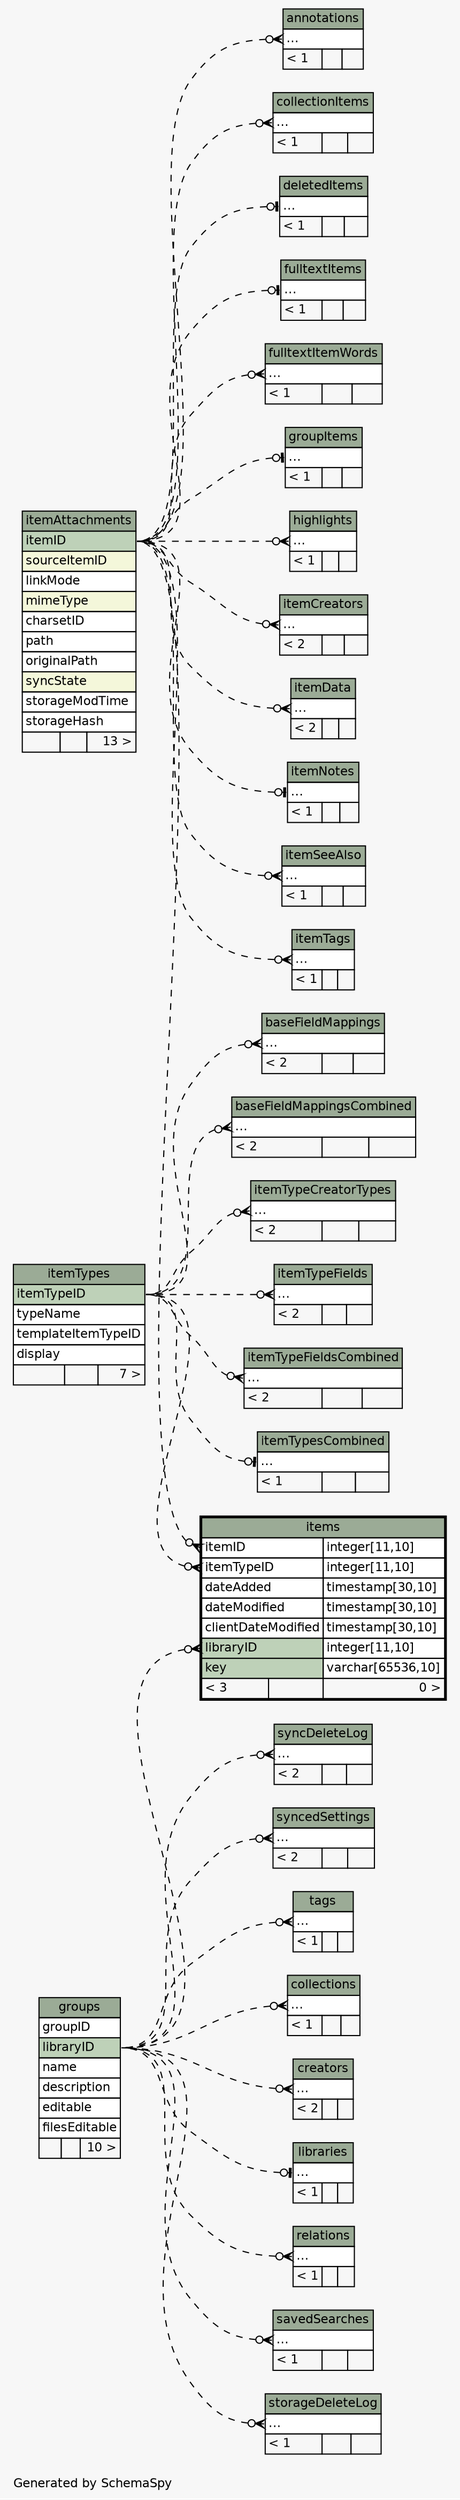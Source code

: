 // dot 2.34.0 on Linux 3.11.6-1-ARCH
// SchemaSpy rev 590
digraph "impliedTwoDegreesRelationshipsDiagram" {
  graph [
    rankdir="RL"
    bgcolor="#f7f7f7"
    label="\nGenerated by SchemaSpy"
    labeljust="l"
    nodesep="0.18"
    ranksep="0.46"
    fontname="Helvetica"
    fontsize="11"
  ];
  node [
    fontname="Helvetica"
    fontsize="11"
    shape="plaintext"
  ];
  edge [
    arrowsize="0.8"
  ];
  "annotations":"elipses":w -> "itemAttachments":"itemID":e [arrowhead=none dir=back arrowtail=crowodot style=dashed];
  "baseFieldMappings":"elipses":w -> "itemTypes":"itemTypeID":e [arrowhead=none dir=back arrowtail=crowodot style=dashed];
  "baseFieldMappingsCombined":"elipses":w -> "itemTypes":"itemTypeID":e [arrowhead=none dir=back arrowtail=crowodot style=dashed];
  "collectionItems":"elipses":w -> "itemAttachments":"itemID":e [arrowhead=none dir=back arrowtail=crowodot style=dashed];
  "collections":"elipses":w -> "groups":"libraryID":e [arrowhead=none dir=back arrowtail=crowodot style=dashed];
  "creators":"elipses":w -> "groups":"libraryID":e [arrowhead=none dir=back arrowtail=crowodot style=dashed];
  "deletedItems":"elipses":w -> "itemAttachments":"itemID":e [arrowhead=none dir=back arrowtail=teeodot style=dashed];
  "fulltextItems":"elipses":w -> "itemAttachments":"itemID":e [arrowhead=none dir=back arrowtail=teeodot style=dashed];
  "fulltextItemWords":"elipses":w -> "itemAttachments":"itemID":e [arrowhead=none dir=back arrowtail=crowodot style=dashed];
  "groupItems":"elipses":w -> "itemAttachments":"itemID":e [arrowhead=none dir=back arrowtail=teeodot style=dashed];
  "highlights":"elipses":w -> "itemAttachments":"itemID":e [arrowhead=none dir=back arrowtail=crowodot style=dashed];
  "itemCreators":"elipses":w -> "itemAttachments":"itemID":e [arrowhead=none dir=back arrowtail=crowodot style=dashed];
  "itemData":"elipses":w -> "itemAttachments":"itemID":e [arrowhead=none dir=back arrowtail=crowodot style=dashed];
  "itemNotes":"elipses":w -> "itemAttachments":"itemID":e [arrowhead=none dir=back arrowtail=teeodot style=dashed];
  "items":"itemID":w -> "itemAttachments":"itemID":e [arrowhead=none dir=back arrowtail=crowodot style=dashed];
  "items":"itemTypeID":w -> "itemTypes":"itemTypeID":e [arrowhead=none dir=back arrowtail=crowodot style=dashed];
  "items":"libraryID":w -> "groups":"libraryID":e [arrowhead=none dir=back arrowtail=crowodot style=dashed];
  "itemSeeAlso":"elipses":w -> "itemAttachments":"itemID":e [arrowhead=none dir=back arrowtail=crowodot style=dashed];
  "itemTags":"elipses":w -> "itemAttachments":"itemID":e [arrowhead=none dir=back arrowtail=crowodot style=dashed];
  "itemTypeCreatorTypes":"elipses":w -> "itemTypes":"itemTypeID":e [arrowhead=none dir=back arrowtail=crowodot style=dashed];
  "itemTypeFields":"elipses":w -> "itemTypes":"itemTypeID":e [arrowhead=none dir=back arrowtail=crowodot style=dashed];
  "itemTypeFieldsCombined":"elipses":w -> "itemTypes":"itemTypeID":e [arrowhead=none dir=back arrowtail=crowodot style=dashed];
  "itemTypesCombined":"elipses":w -> "itemTypes":"itemTypeID":e [arrowhead=none dir=back arrowtail=teeodot style=dashed];
  "libraries":"elipses":w -> "groups":"libraryID":e [arrowhead=none dir=back arrowtail=teeodot style=dashed];
  "relations":"elipses":w -> "groups":"libraryID":e [arrowhead=none dir=back arrowtail=crowodot style=dashed];
  "savedSearches":"elipses":w -> "groups":"libraryID":e [arrowhead=none dir=back arrowtail=crowodot style=dashed];
  "storageDeleteLog":"elipses":w -> "groups":"libraryID":e [arrowhead=none dir=back arrowtail=crowodot style=dashed];
  "syncDeleteLog":"elipses":w -> "groups":"libraryID":e [arrowhead=none dir=back arrowtail=crowodot style=dashed];
  "syncedSettings":"elipses":w -> "groups":"libraryID":e [arrowhead=none dir=back arrowtail=crowodot style=dashed];
  "tags":"elipses":w -> "groups":"libraryID":e [arrowhead=none dir=back arrowtail=crowodot style=dashed];
  "annotations" [
    label=<
    <TABLE BORDER="0" CELLBORDER="1" CELLSPACING="0" BGCOLOR="#ffffff">
      <TR><TD COLSPAN="3" BGCOLOR="#9bab96" ALIGN="CENTER">annotations</TD></TR>
      <TR><TD PORT="elipses" COLSPAN="3" ALIGN="LEFT">...</TD></TR>
      <TR><TD ALIGN="LEFT" BGCOLOR="#f7f7f7">&lt; 1</TD><TD ALIGN="RIGHT" BGCOLOR="#f7f7f7">  </TD><TD ALIGN="RIGHT" BGCOLOR="#f7f7f7">  </TD></TR>
    </TABLE>>
    URL="annotations.html"
    tooltip="annotations"
  ];
  "baseFieldMappings" [
    label=<
    <TABLE BORDER="0" CELLBORDER="1" CELLSPACING="0" BGCOLOR="#ffffff">
      <TR><TD COLSPAN="3" BGCOLOR="#9bab96" ALIGN="CENTER">baseFieldMappings</TD></TR>
      <TR><TD PORT="elipses" COLSPAN="3" ALIGN="LEFT">...</TD></TR>
      <TR><TD ALIGN="LEFT" BGCOLOR="#f7f7f7">&lt; 2</TD><TD ALIGN="RIGHT" BGCOLOR="#f7f7f7">  </TD><TD ALIGN="RIGHT" BGCOLOR="#f7f7f7">  </TD></TR>
    </TABLE>>
    URL="baseFieldMappings.html"
    tooltip="baseFieldMappings"
  ];
  "baseFieldMappingsCombined" [
    label=<
    <TABLE BORDER="0" CELLBORDER="1" CELLSPACING="0" BGCOLOR="#ffffff">
      <TR><TD COLSPAN="3" BGCOLOR="#9bab96" ALIGN="CENTER">baseFieldMappingsCombined</TD></TR>
      <TR><TD PORT="elipses" COLSPAN="3" ALIGN="LEFT">...</TD></TR>
      <TR><TD ALIGN="LEFT" BGCOLOR="#f7f7f7">&lt; 2</TD><TD ALIGN="RIGHT" BGCOLOR="#f7f7f7">  </TD><TD ALIGN="RIGHT" BGCOLOR="#f7f7f7">  </TD></TR>
    </TABLE>>
    URL="baseFieldMappingsCombined.html"
    tooltip="baseFieldMappingsCombined"
  ];
  "collectionItems" [
    label=<
    <TABLE BORDER="0" CELLBORDER="1" CELLSPACING="0" BGCOLOR="#ffffff">
      <TR><TD COLSPAN="3" BGCOLOR="#9bab96" ALIGN="CENTER">collectionItems</TD></TR>
      <TR><TD PORT="elipses" COLSPAN="3" ALIGN="LEFT">...</TD></TR>
      <TR><TD ALIGN="LEFT" BGCOLOR="#f7f7f7">&lt; 1</TD><TD ALIGN="RIGHT" BGCOLOR="#f7f7f7">  </TD><TD ALIGN="RIGHT" BGCOLOR="#f7f7f7">  </TD></TR>
    </TABLE>>
    URL="collectionItems.html"
    tooltip="collectionItems"
  ];
  "collections" [
    label=<
    <TABLE BORDER="0" CELLBORDER="1" CELLSPACING="0" BGCOLOR="#ffffff">
      <TR><TD COLSPAN="3" BGCOLOR="#9bab96" ALIGN="CENTER">collections</TD></TR>
      <TR><TD PORT="elipses" COLSPAN="3" ALIGN="LEFT">...</TD></TR>
      <TR><TD ALIGN="LEFT" BGCOLOR="#f7f7f7">&lt; 1</TD><TD ALIGN="RIGHT" BGCOLOR="#f7f7f7">  </TD><TD ALIGN="RIGHT" BGCOLOR="#f7f7f7">  </TD></TR>
    </TABLE>>
    URL="collections.html"
    tooltip="collections"
  ];
  "creators" [
    label=<
    <TABLE BORDER="0" CELLBORDER="1" CELLSPACING="0" BGCOLOR="#ffffff">
      <TR><TD COLSPAN="3" BGCOLOR="#9bab96" ALIGN="CENTER">creators</TD></TR>
      <TR><TD PORT="elipses" COLSPAN="3" ALIGN="LEFT">...</TD></TR>
      <TR><TD ALIGN="LEFT" BGCOLOR="#f7f7f7">&lt; 2</TD><TD ALIGN="RIGHT" BGCOLOR="#f7f7f7">  </TD><TD ALIGN="RIGHT" BGCOLOR="#f7f7f7">  </TD></TR>
    </TABLE>>
    URL="creators.html"
    tooltip="creators"
  ];
  "deletedItems" [
    label=<
    <TABLE BORDER="0" CELLBORDER="1" CELLSPACING="0" BGCOLOR="#ffffff">
      <TR><TD COLSPAN="3" BGCOLOR="#9bab96" ALIGN="CENTER">deletedItems</TD></TR>
      <TR><TD PORT="elipses" COLSPAN="3" ALIGN="LEFT">...</TD></TR>
      <TR><TD ALIGN="LEFT" BGCOLOR="#f7f7f7">&lt; 1</TD><TD ALIGN="RIGHT" BGCOLOR="#f7f7f7">  </TD><TD ALIGN="RIGHT" BGCOLOR="#f7f7f7">  </TD></TR>
    </TABLE>>
    URL="deletedItems.html"
    tooltip="deletedItems"
  ];
  "fulltextItems" [
    label=<
    <TABLE BORDER="0" CELLBORDER="1" CELLSPACING="0" BGCOLOR="#ffffff">
      <TR><TD COLSPAN="3" BGCOLOR="#9bab96" ALIGN="CENTER">fulltextItems</TD></TR>
      <TR><TD PORT="elipses" COLSPAN="3" ALIGN="LEFT">...</TD></TR>
      <TR><TD ALIGN="LEFT" BGCOLOR="#f7f7f7">&lt; 1</TD><TD ALIGN="RIGHT" BGCOLOR="#f7f7f7">  </TD><TD ALIGN="RIGHT" BGCOLOR="#f7f7f7">  </TD></TR>
    </TABLE>>
    URL="fulltextItems.html"
    tooltip="fulltextItems"
  ];
  "fulltextItemWords" [
    label=<
    <TABLE BORDER="0" CELLBORDER="1" CELLSPACING="0" BGCOLOR="#ffffff">
      <TR><TD COLSPAN="3" BGCOLOR="#9bab96" ALIGN="CENTER">fulltextItemWords</TD></TR>
      <TR><TD PORT="elipses" COLSPAN="3" ALIGN="LEFT">...</TD></TR>
      <TR><TD ALIGN="LEFT" BGCOLOR="#f7f7f7">&lt; 1</TD><TD ALIGN="RIGHT" BGCOLOR="#f7f7f7">  </TD><TD ALIGN="RIGHT" BGCOLOR="#f7f7f7">  </TD></TR>
    </TABLE>>
    URL="fulltextItemWords.html"
    tooltip="fulltextItemWords"
  ];
  "groupItems" [
    label=<
    <TABLE BORDER="0" CELLBORDER="1" CELLSPACING="0" BGCOLOR="#ffffff">
      <TR><TD COLSPAN="3" BGCOLOR="#9bab96" ALIGN="CENTER">groupItems</TD></TR>
      <TR><TD PORT="elipses" COLSPAN="3" ALIGN="LEFT">...</TD></TR>
      <TR><TD ALIGN="LEFT" BGCOLOR="#f7f7f7">&lt; 1</TD><TD ALIGN="RIGHT" BGCOLOR="#f7f7f7">  </TD><TD ALIGN="RIGHT" BGCOLOR="#f7f7f7">  </TD></TR>
    </TABLE>>
    URL="groupItems.html"
    tooltip="groupItems"
  ];
  "groups" [
    label=<
    <TABLE BORDER="0" CELLBORDER="1" CELLSPACING="0" BGCOLOR="#ffffff">
      <TR><TD COLSPAN="3" BGCOLOR="#9bab96" ALIGN="CENTER">groups</TD></TR>
      <TR><TD PORT="groupID" COLSPAN="3" ALIGN="LEFT">groupID</TD></TR>
      <TR><TD PORT="libraryID" COLSPAN="3" BGCOLOR="#bed1b8" ALIGN="LEFT">libraryID</TD></TR>
      <TR><TD PORT="name" COLSPAN="3" ALIGN="LEFT">name</TD></TR>
      <TR><TD PORT="description" COLSPAN="3" ALIGN="LEFT">description</TD></TR>
      <TR><TD PORT="editable" COLSPAN="3" ALIGN="LEFT">editable</TD></TR>
      <TR><TD PORT="filesEditable" COLSPAN="3" ALIGN="LEFT">filesEditable</TD></TR>
      <TR><TD ALIGN="LEFT" BGCOLOR="#f7f7f7">  </TD><TD ALIGN="RIGHT" BGCOLOR="#f7f7f7">  </TD><TD ALIGN="RIGHT" BGCOLOR="#f7f7f7">10 &gt;</TD></TR>
    </TABLE>>
    URL="groups.html"
    tooltip="groups"
  ];
  "highlights" [
    label=<
    <TABLE BORDER="0" CELLBORDER="1" CELLSPACING="0" BGCOLOR="#ffffff">
      <TR><TD COLSPAN="3" BGCOLOR="#9bab96" ALIGN="CENTER">highlights</TD></TR>
      <TR><TD PORT="elipses" COLSPAN="3" ALIGN="LEFT">...</TD></TR>
      <TR><TD ALIGN="LEFT" BGCOLOR="#f7f7f7">&lt; 1</TD><TD ALIGN="RIGHT" BGCOLOR="#f7f7f7">  </TD><TD ALIGN="RIGHT" BGCOLOR="#f7f7f7">  </TD></TR>
    </TABLE>>
    URL="highlights.html"
    tooltip="highlights"
  ];
  "itemAttachments" [
    label=<
    <TABLE BORDER="0" CELLBORDER="1" CELLSPACING="0" BGCOLOR="#ffffff">
      <TR><TD COLSPAN="3" BGCOLOR="#9bab96" ALIGN="CENTER">itemAttachments</TD></TR>
      <TR><TD PORT="itemID" COLSPAN="3" BGCOLOR="#bed1b8" ALIGN="LEFT">itemID</TD></TR>
      <TR><TD PORT="sourceItemID" COLSPAN="3" BGCOLOR="#f4f7da" ALIGN="LEFT">sourceItemID</TD></TR>
      <TR><TD PORT="linkMode" COLSPAN="3" ALIGN="LEFT">linkMode</TD></TR>
      <TR><TD PORT="mimeType" COLSPAN="3" BGCOLOR="#f4f7da" ALIGN="LEFT">mimeType</TD></TR>
      <TR><TD PORT="charsetID" COLSPAN="3" ALIGN="LEFT">charsetID</TD></TR>
      <TR><TD PORT="path" COLSPAN="3" ALIGN="LEFT">path</TD></TR>
      <TR><TD PORT="originalPath" COLSPAN="3" ALIGN="LEFT">originalPath</TD></TR>
      <TR><TD PORT="syncState" COLSPAN="3" BGCOLOR="#f4f7da" ALIGN="LEFT">syncState</TD></TR>
      <TR><TD PORT="storageModTime" COLSPAN="3" ALIGN="LEFT">storageModTime</TD></TR>
      <TR><TD PORT="storageHash" COLSPAN="3" ALIGN="LEFT">storageHash</TD></TR>
      <TR><TD ALIGN="LEFT" BGCOLOR="#f7f7f7">  </TD><TD ALIGN="RIGHT" BGCOLOR="#f7f7f7">  </TD><TD ALIGN="RIGHT" BGCOLOR="#f7f7f7">13 &gt;</TD></TR>
    </TABLE>>
    URL="itemAttachments.html"
    tooltip="itemAttachments"
  ];
  "itemCreators" [
    label=<
    <TABLE BORDER="0" CELLBORDER="1" CELLSPACING="0" BGCOLOR="#ffffff">
      <TR><TD COLSPAN="3" BGCOLOR="#9bab96" ALIGN="CENTER">itemCreators</TD></TR>
      <TR><TD PORT="elipses" COLSPAN="3" ALIGN="LEFT">...</TD></TR>
      <TR><TD ALIGN="LEFT" BGCOLOR="#f7f7f7">&lt; 2</TD><TD ALIGN="RIGHT" BGCOLOR="#f7f7f7">  </TD><TD ALIGN="RIGHT" BGCOLOR="#f7f7f7">  </TD></TR>
    </TABLE>>
    URL="itemCreators.html"
    tooltip="itemCreators"
  ];
  "itemData" [
    label=<
    <TABLE BORDER="0" CELLBORDER="1" CELLSPACING="0" BGCOLOR="#ffffff">
      <TR><TD COLSPAN="3" BGCOLOR="#9bab96" ALIGN="CENTER">itemData</TD></TR>
      <TR><TD PORT="elipses" COLSPAN="3" ALIGN="LEFT">...</TD></TR>
      <TR><TD ALIGN="LEFT" BGCOLOR="#f7f7f7">&lt; 2</TD><TD ALIGN="RIGHT" BGCOLOR="#f7f7f7">  </TD><TD ALIGN="RIGHT" BGCOLOR="#f7f7f7">  </TD></TR>
    </TABLE>>
    URL="itemData.html"
    tooltip="itemData"
  ];
  "itemNotes" [
    label=<
    <TABLE BORDER="0" CELLBORDER="1" CELLSPACING="0" BGCOLOR="#ffffff">
      <TR><TD COLSPAN="3" BGCOLOR="#9bab96" ALIGN="CENTER">itemNotes</TD></TR>
      <TR><TD PORT="elipses" COLSPAN="3" ALIGN="LEFT">...</TD></TR>
      <TR><TD ALIGN="LEFT" BGCOLOR="#f7f7f7">&lt; 1</TD><TD ALIGN="RIGHT" BGCOLOR="#f7f7f7">  </TD><TD ALIGN="RIGHT" BGCOLOR="#f7f7f7">  </TD></TR>
    </TABLE>>
    URL="itemNotes.html"
    tooltip="itemNotes"
  ];
  "items" [
    label=<
    <TABLE BORDER="2" CELLBORDER="1" CELLSPACING="0" BGCOLOR="#ffffff">
      <TR><TD COLSPAN="3" BGCOLOR="#9bab96" ALIGN="CENTER">items</TD></TR>
      <TR><TD PORT="itemID" COLSPAN="2" ALIGN="LEFT">itemID</TD><TD PORT="itemID.type" ALIGN="LEFT">integer[11,10]</TD></TR>
      <TR><TD PORT="itemTypeID" COLSPAN="2" ALIGN="LEFT">itemTypeID</TD><TD PORT="itemTypeID.type" ALIGN="LEFT">integer[11,10]</TD></TR>
      <TR><TD PORT="dateAdded" COLSPAN="2" ALIGN="LEFT">dateAdded</TD><TD PORT="dateAdded.type" ALIGN="LEFT">timestamp[30,10]</TD></TR>
      <TR><TD PORT="dateModified" COLSPAN="2" ALIGN="LEFT">dateModified</TD><TD PORT="dateModified.type" ALIGN="LEFT">timestamp[30,10]</TD></TR>
      <TR><TD PORT="clientDateModified" COLSPAN="2" ALIGN="LEFT">clientDateModified</TD><TD PORT="clientDateModified.type" ALIGN="LEFT">timestamp[30,10]</TD></TR>
      <TR><TD PORT="libraryID" COLSPAN="2" BGCOLOR="#bed1b8" ALIGN="LEFT">libraryID</TD><TD PORT="libraryID.type" ALIGN="LEFT">integer[11,10]</TD></TR>
      <TR><TD PORT="key" COLSPAN="2" BGCOLOR="#bed1b8" ALIGN="LEFT">key</TD><TD PORT="key.type" ALIGN="LEFT">varchar[65536,10]</TD></TR>
      <TR><TD ALIGN="LEFT" BGCOLOR="#f7f7f7">&lt; 3</TD><TD ALIGN="RIGHT" BGCOLOR="#f7f7f7">  </TD><TD ALIGN="RIGHT" BGCOLOR="#f7f7f7">0 &gt;</TD></TR>
    </TABLE>>
    URL="items.html"
    tooltip="items"
  ];
  "itemSeeAlso" [
    label=<
    <TABLE BORDER="0" CELLBORDER="1" CELLSPACING="0" BGCOLOR="#ffffff">
      <TR><TD COLSPAN="3" BGCOLOR="#9bab96" ALIGN="CENTER">itemSeeAlso</TD></TR>
      <TR><TD PORT="elipses" COLSPAN="3" ALIGN="LEFT">...</TD></TR>
      <TR><TD ALIGN="LEFT" BGCOLOR="#f7f7f7">&lt; 1</TD><TD ALIGN="RIGHT" BGCOLOR="#f7f7f7">  </TD><TD ALIGN="RIGHT" BGCOLOR="#f7f7f7">  </TD></TR>
    </TABLE>>
    URL="itemSeeAlso.html"
    tooltip="itemSeeAlso"
  ];
  "itemTags" [
    label=<
    <TABLE BORDER="0" CELLBORDER="1" CELLSPACING="0" BGCOLOR="#ffffff">
      <TR><TD COLSPAN="3" BGCOLOR="#9bab96" ALIGN="CENTER">itemTags</TD></TR>
      <TR><TD PORT="elipses" COLSPAN="3" ALIGN="LEFT">...</TD></TR>
      <TR><TD ALIGN="LEFT" BGCOLOR="#f7f7f7">&lt; 1</TD><TD ALIGN="RIGHT" BGCOLOR="#f7f7f7">  </TD><TD ALIGN="RIGHT" BGCOLOR="#f7f7f7">  </TD></TR>
    </TABLE>>
    URL="itemTags.html"
    tooltip="itemTags"
  ];
  "itemTypeCreatorTypes" [
    label=<
    <TABLE BORDER="0" CELLBORDER="1" CELLSPACING="0" BGCOLOR="#ffffff">
      <TR><TD COLSPAN="3" BGCOLOR="#9bab96" ALIGN="CENTER">itemTypeCreatorTypes</TD></TR>
      <TR><TD PORT="elipses" COLSPAN="3" ALIGN="LEFT">...</TD></TR>
      <TR><TD ALIGN="LEFT" BGCOLOR="#f7f7f7">&lt; 2</TD><TD ALIGN="RIGHT" BGCOLOR="#f7f7f7">  </TD><TD ALIGN="RIGHT" BGCOLOR="#f7f7f7">  </TD></TR>
    </TABLE>>
    URL="itemTypeCreatorTypes.html"
    tooltip="itemTypeCreatorTypes"
  ];
  "itemTypeFields" [
    label=<
    <TABLE BORDER="0" CELLBORDER="1" CELLSPACING="0" BGCOLOR="#ffffff">
      <TR><TD COLSPAN="3" BGCOLOR="#9bab96" ALIGN="CENTER">itemTypeFields</TD></TR>
      <TR><TD PORT="elipses" COLSPAN="3" ALIGN="LEFT">...</TD></TR>
      <TR><TD ALIGN="LEFT" BGCOLOR="#f7f7f7">&lt; 2</TD><TD ALIGN="RIGHT" BGCOLOR="#f7f7f7">  </TD><TD ALIGN="RIGHT" BGCOLOR="#f7f7f7">  </TD></TR>
    </TABLE>>
    URL="itemTypeFields.html"
    tooltip="itemTypeFields"
  ];
  "itemTypeFieldsCombined" [
    label=<
    <TABLE BORDER="0" CELLBORDER="1" CELLSPACING="0" BGCOLOR="#ffffff">
      <TR><TD COLSPAN="3" BGCOLOR="#9bab96" ALIGN="CENTER">itemTypeFieldsCombined</TD></TR>
      <TR><TD PORT="elipses" COLSPAN="3" ALIGN="LEFT">...</TD></TR>
      <TR><TD ALIGN="LEFT" BGCOLOR="#f7f7f7">&lt; 2</TD><TD ALIGN="RIGHT" BGCOLOR="#f7f7f7">  </TD><TD ALIGN="RIGHT" BGCOLOR="#f7f7f7">  </TD></TR>
    </TABLE>>
    URL="itemTypeFieldsCombined.html"
    tooltip="itemTypeFieldsCombined"
  ];
  "itemTypes" [
    label=<
    <TABLE BORDER="0" CELLBORDER="1" CELLSPACING="0" BGCOLOR="#ffffff">
      <TR><TD COLSPAN="3" BGCOLOR="#9bab96" ALIGN="CENTER">itemTypes</TD></TR>
      <TR><TD PORT="itemTypeID" COLSPAN="3" BGCOLOR="#bed1b8" ALIGN="LEFT">itemTypeID</TD></TR>
      <TR><TD PORT="typeName" COLSPAN="3" ALIGN="LEFT">typeName</TD></TR>
      <TR><TD PORT="templateItemTypeID" COLSPAN="3" ALIGN="LEFT">templateItemTypeID</TD></TR>
      <TR><TD PORT="display" COLSPAN="3" ALIGN="LEFT">display</TD></TR>
      <TR><TD ALIGN="LEFT" BGCOLOR="#f7f7f7">  </TD><TD ALIGN="RIGHT" BGCOLOR="#f7f7f7">  </TD><TD ALIGN="RIGHT" BGCOLOR="#f7f7f7">7 &gt;</TD></TR>
    </TABLE>>
    URL="itemTypes.html"
    tooltip="itemTypes"
  ];
  "itemTypesCombined" [
    label=<
    <TABLE BORDER="0" CELLBORDER="1" CELLSPACING="0" BGCOLOR="#ffffff">
      <TR><TD COLSPAN="3" BGCOLOR="#9bab96" ALIGN="CENTER">itemTypesCombined</TD></TR>
      <TR><TD PORT="elipses" COLSPAN="3" ALIGN="LEFT">...</TD></TR>
      <TR><TD ALIGN="LEFT" BGCOLOR="#f7f7f7">&lt; 1</TD><TD ALIGN="RIGHT" BGCOLOR="#f7f7f7">  </TD><TD ALIGN="RIGHT" BGCOLOR="#f7f7f7">  </TD></TR>
    </TABLE>>
    URL="itemTypesCombined.html"
    tooltip="itemTypesCombined"
  ];
  "libraries" [
    label=<
    <TABLE BORDER="0" CELLBORDER="1" CELLSPACING="0" BGCOLOR="#ffffff">
      <TR><TD COLSPAN="3" BGCOLOR="#9bab96" ALIGN="CENTER">libraries</TD></TR>
      <TR><TD PORT="elipses" COLSPAN="3" ALIGN="LEFT">...</TD></TR>
      <TR><TD ALIGN="LEFT" BGCOLOR="#f7f7f7">&lt; 1</TD><TD ALIGN="RIGHT" BGCOLOR="#f7f7f7">  </TD><TD ALIGN="RIGHT" BGCOLOR="#f7f7f7">  </TD></TR>
    </TABLE>>
    URL="libraries.html"
    tooltip="libraries"
  ];
  "relations" [
    label=<
    <TABLE BORDER="0" CELLBORDER="1" CELLSPACING="0" BGCOLOR="#ffffff">
      <TR><TD COLSPAN="3" BGCOLOR="#9bab96" ALIGN="CENTER">relations</TD></TR>
      <TR><TD PORT="elipses" COLSPAN="3" ALIGN="LEFT">...</TD></TR>
      <TR><TD ALIGN="LEFT" BGCOLOR="#f7f7f7">&lt; 1</TD><TD ALIGN="RIGHT" BGCOLOR="#f7f7f7">  </TD><TD ALIGN="RIGHT" BGCOLOR="#f7f7f7">  </TD></TR>
    </TABLE>>
    URL="relations.html"
    tooltip="relations"
  ];
  "savedSearches" [
    label=<
    <TABLE BORDER="0" CELLBORDER="1" CELLSPACING="0" BGCOLOR="#ffffff">
      <TR><TD COLSPAN="3" BGCOLOR="#9bab96" ALIGN="CENTER">savedSearches</TD></TR>
      <TR><TD PORT="elipses" COLSPAN="3" ALIGN="LEFT">...</TD></TR>
      <TR><TD ALIGN="LEFT" BGCOLOR="#f7f7f7">&lt; 1</TD><TD ALIGN="RIGHT" BGCOLOR="#f7f7f7">  </TD><TD ALIGN="RIGHT" BGCOLOR="#f7f7f7">  </TD></TR>
    </TABLE>>
    URL="savedSearches.html"
    tooltip="savedSearches"
  ];
  "storageDeleteLog" [
    label=<
    <TABLE BORDER="0" CELLBORDER="1" CELLSPACING="0" BGCOLOR="#ffffff">
      <TR><TD COLSPAN="3" BGCOLOR="#9bab96" ALIGN="CENTER">storageDeleteLog</TD></TR>
      <TR><TD PORT="elipses" COLSPAN="3" ALIGN="LEFT">...</TD></TR>
      <TR><TD ALIGN="LEFT" BGCOLOR="#f7f7f7">&lt; 1</TD><TD ALIGN="RIGHT" BGCOLOR="#f7f7f7">  </TD><TD ALIGN="RIGHT" BGCOLOR="#f7f7f7">  </TD></TR>
    </TABLE>>
    URL="storageDeleteLog.html"
    tooltip="storageDeleteLog"
  ];
  "syncDeleteLog" [
    label=<
    <TABLE BORDER="0" CELLBORDER="1" CELLSPACING="0" BGCOLOR="#ffffff">
      <TR><TD COLSPAN="3" BGCOLOR="#9bab96" ALIGN="CENTER">syncDeleteLog</TD></TR>
      <TR><TD PORT="elipses" COLSPAN="3" ALIGN="LEFT">...</TD></TR>
      <TR><TD ALIGN="LEFT" BGCOLOR="#f7f7f7">&lt; 2</TD><TD ALIGN="RIGHT" BGCOLOR="#f7f7f7">  </TD><TD ALIGN="RIGHT" BGCOLOR="#f7f7f7">  </TD></TR>
    </TABLE>>
    URL="syncDeleteLog.html"
    tooltip="syncDeleteLog"
  ];
  "syncedSettings" [
    label=<
    <TABLE BORDER="0" CELLBORDER="1" CELLSPACING="0" BGCOLOR="#ffffff">
      <TR><TD COLSPAN="3" BGCOLOR="#9bab96" ALIGN="CENTER">syncedSettings</TD></TR>
      <TR><TD PORT="elipses" COLSPAN="3" ALIGN="LEFT">...</TD></TR>
      <TR><TD ALIGN="LEFT" BGCOLOR="#f7f7f7">&lt; 2</TD><TD ALIGN="RIGHT" BGCOLOR="#f7f7f7">  </TD><TD ALIGN="RIGHT" BGCOLOR="#f7f7f7">  </TD></TR>
    </TABLE>>
    URL="syncedSettings.html"
    tooltip="syncedSettings"
  ];
  "tags" [
    label=<
    <TABLE BORDER="0" CELLBORDER="1" CELLSPACING="0" BGCOLOR="#ffffff">
      <TR><TD COLSPAN="3" BGCOLOR="#9bab96" ALIGN="CENTER">tags</TD></TR>
      <TR><TD PORT="elipses" COLSPAN="3" ALIGN="LEFT">...</TD></TR>
      <TR><TD ALIGN="LEFT" BGCOLOR="#f7f7f7">&lt; 1</TD><TD ALIGN="RIGHT" BGCOLOR="#f7f7f7">  </TD><TD ALIGN="RIGHT" BGCOLOR="#f7f7f7">  </TD></TR>
    </TABLE>>
    URL="tags.html"
    tooltip="tags"
  ];
}
